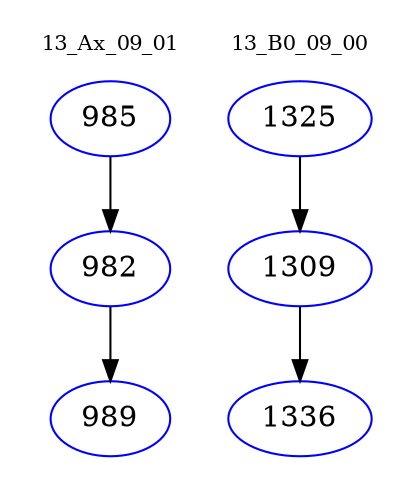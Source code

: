 digraph{
subgraph cluster_0 {
color = white
label = "13_Ax_09_01";
fontsize=10;
T0_985 [label="985", color="blue"]
T0_985 -> T0_982 [color="black"]
T0_982 [label="982", color="blue"]
T0_982 -> T0_989 [color="black"]
T0_989 [label="989", color="blue"]
}
subgraph cluster_1 {
color = white
label = "13_B0_09_00";
fontsize=10;
T1_1325 [label="1325", color="blue"]
T1_1325 -> T1_1309 [color="black"]
T1_1309 [label="1309", color="blue"]
T1_1309 -> T1_1336 [color="black"]
T1_1336 [label="1336", color="blue"]
}
}
